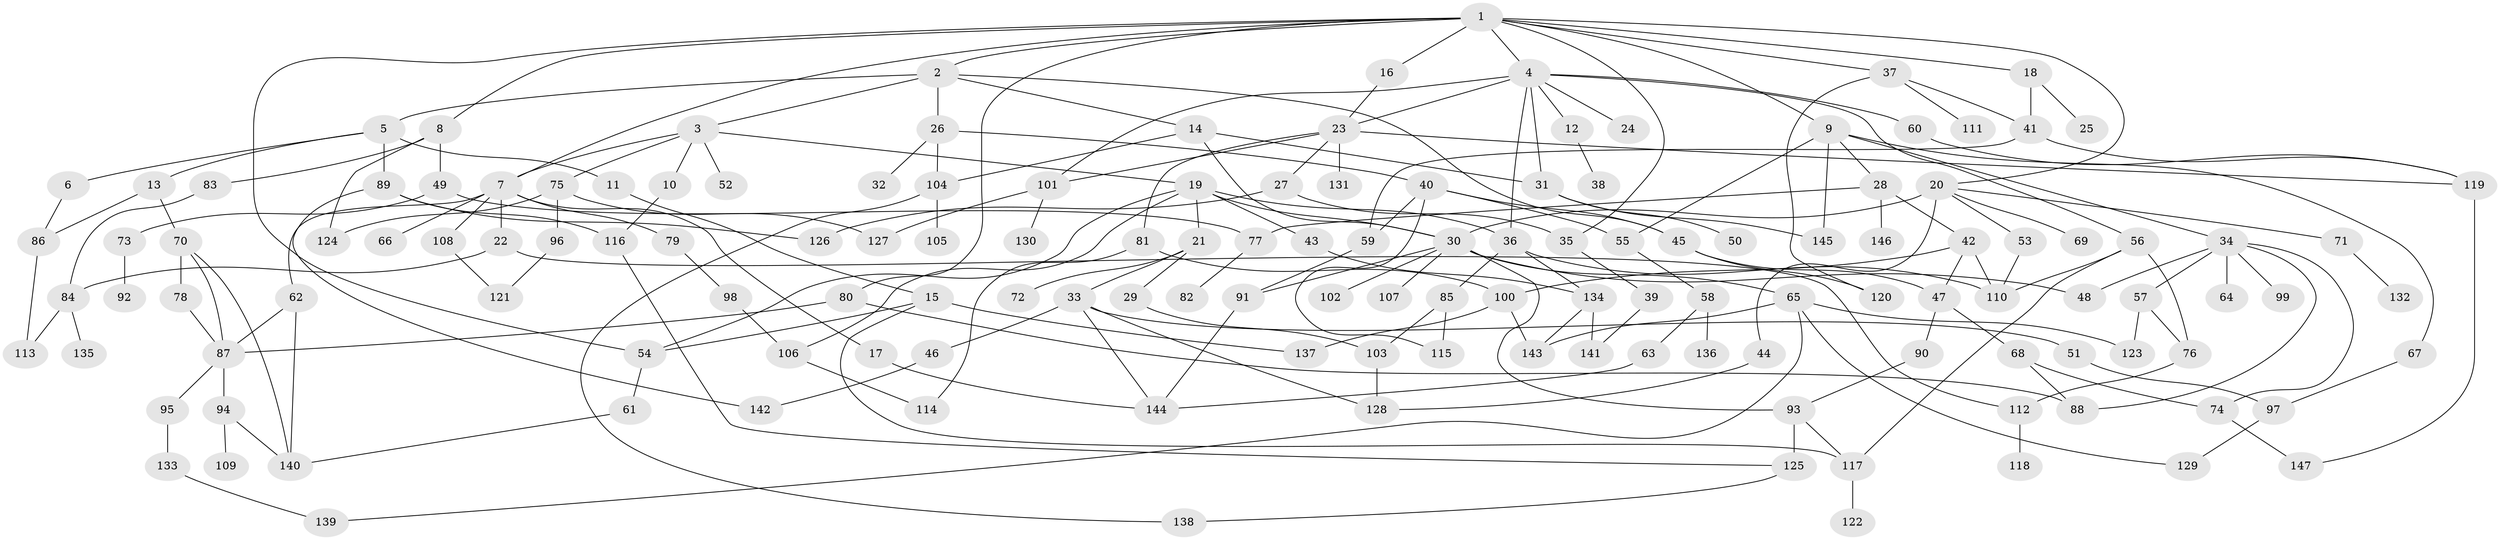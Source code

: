 // coarse degree distribution, {13: 0.00980392156862745, 7: 0.049019607843137254, 6: 0.08823529411764706, 10: 0.00980392156862745, 3: 0.17647058823529413, 4: 0.14705882352941177, 2: 0.2549019607843137, 1: 0.21568627450980393, 9: 0.0196078431372549, 5: 0.0196078431372549, 8: 0.00980392156862745}
// Generated by graph-tools (version 1.1) at 2025/51/02/27/25 19:51:40]
// undirected, 147 vertices, 217 edges
graph export_dot {
graph [start="1"]
  node [color=gray90,style=filled];
  1;
  2;
  3;
  4;
  5;
  6;
  7;
  8;
  9;
  10;
  11;
  12;
  13;
  14;
  15;
  16;
  17;
  18;
  19;
  20;
  21;
  22;
  23;
  24;
  25;
  26;
  27;
  28;
  29;
  30;
  31;
  32;
  33;
  34;
  35;
  36;
  37;
  38;
  39;
  40;
  41;
  42;
  43;
  44;
  45;
  46;
  47;
  48;
  49;
  50;
  51;
  52;
  53;
  54;
  55;
  56;
  57;
  58;
  59;
  60;
  61;
  62;
  63;
  64;
  65;
  66;
  67;
  68;
  69;
  70;
  71;
  72;
  73;
  74;
  75;
  76;
  77;
  78;
  79;
  80;
  81;
  82;
  83;
  84;
  85;
  86;
  87;
  88;
  89;
  90;
  91;
  92;
  93;
  94;
  95;
  96;
  97;
  98;
  99;
  100;
  101;
  102;
  103;
  104;
  105;
  106;
  107;
  108;
  109;
  110;
  111;
  112;
  113;
  114;
  115;
  116;
  117;
  118;
  119;
  120;
  121;
  122;
  123;
  124;
  125;
  126;
  127;
  128;
  129;
  130;
  131;
  132;
  133;
  134;
  135;
  136;
  137;
  138;
  139;
  140;
  141;
  142;
  143;
  144;
  145;
  146;
  147;
  1 -- 2;
  1 -- 4;
  1 -- 7;
  1 -- 8;
  1 -- 9;
  1 -- 16;
  1 -- 18;
  1 -- 20;
  1 -- 35;
  1 -- 37;
  1 -- 80;
  1 -- 54;
  2 -- 3;
  2 -- 5;
  2 -- 14;
  2 -- 26;
  2 -- 45;
  3 -- 10;
  3 -- 19;
  3 -- 52;
  3 -- 75;
  3 -- 7;
  4 -- 12;
  4 -- 23;
  4 -- 24;
  4 -- 31;
  4 -- 36;
  4 -- 56;
  4 -- 60;
  4 -- 101;
  5 -- 6;
  5 -- 11;
  5 -- 13;
  5 -- 89;
  6 -- 86;
  7 -- 17;
  7 -- 22;
  7 -- 62;
  7 -- 66;
  7 -- 79;
  7 -- 108;
  8 -- 49;
  8 -- 83;
  8 -- 124;
  9 -- 28;
  9 -- 34;
  9 -- 67;
  9 -- 145;
  9 -- 55;
  10 -- 116;
  11 -- 15;
  12 -- 38;
  13 -- 70;
  13 -- 86;
  14 -- 104;
  14 -- 30;
  14 -- 31;
  15 -- 137;
  15 -- 117;
  15 -- 54;
  16 -- 23;
  17 -- 144;
  18 -- 25;
  18 -- 41;
  19 -- 21;
  19 -- 30;
  19 -- 43;
  19 -- 54;
  19 -- 36;
  19 -- 106;
  20 -- 44;
  20 -- 53;
  20 -- 69;
  20 -- 71;
  20 -- 30;
  21 -- 29;
  21 -- 33;
  21 -- 72;
  22 -- 112;
  22 -- 84;
  23 -- 27;
  23 -- 81;
  23 -- 131;
  23 -- 101;
  23 -- 119;
  26 -- 32;
  26 -- 40;
  26 -- 104;
  27 -- 126;
  27 -- 35;
  28 -- 42;
  28 -- 146;
  28 -- 77;
  29 -- 103;
  30 -- 48;
  30 -- 65;
  30 -- 91;
  30 -- 93;
  30 -- 102;
  30 -- 107;
  31 -- 50;
  31 -- 145;
  33 -- 46;
  33 -- 51;
  33 -- 144;
  33 -- 128;
  34 -- 57;
  34 -- 64;
  34 -- 74;
  34 -- 88;
  34 -- 99;
  34 -- 48;
  35 -- 39;
  36 -- 85;
  36 -- 134;
  36 -- 110;
  37 -- 41;
  37 -- 111;
  37 -- 120;
  39 -- 141;
  40 -- 55;
  40 -- 59;
  40 -- 115;
  40 -- 45;
  41 -- 119;
  41 -- 59;
  42 -- 100;
  42 -- 110;
  42 -- 47;
  43 -- 134;
  44 -- 128;
  45 -- 47;
  45 -- 120;
  46 -- 142;
  47 -- 68;
  47 -- 90;
  49 -- 73;
  49 -- 77;
  51 -- 97;
  53 -- 110;
  54 -- 61;
  55 -- 58;
  56 -- 76;
  56 -- 110;
  56 -- 117;
  57 -- 123;
  57 -- 76;
  58 -- 63;
  58 -- 136;
  59 -- 91;
  60 -- 119;
  61 -- 140;
  62 -- 87;
  62 -- 140;
  63 -- 144;
  65 -- 129;
  65 -- 123;
  65 -- 143;
  65 -- 139;
  67 -- 97;
  68 -- 88;
  68 -- 74;
  70 -- 78;
  70 -- 140;
  70 -- 87;
  71 -- 132;
  73 -- 92;
  74 -- 147;
  75 -- 96;
  75 -- 124;
  75 -- 127;
  76 -- 112;
  77 -- 82;
  78 -- 87;
  79 -- 98;
  80 -- 87;
  80 -- 88;
  81 -- 114;
  81 -- 100;
  83 -- 84;
  84 -- 113;
  84 -- 135;
  85 -- 103;
  85 -- 115;
  86 -- 113;
  87 -- 94;
  87 -- 95;
  89 -- 116;
  89 -- 126;
  89 -- 142;
  90 -- 93;
  91 -- 144;
  93 -- 117;
  93 -- 125;
  94 -- 109;
  94 -- 140;
  95 -- 133;
  96 -- 121;
  97 -- 129;
  98 -- 106;
  100 -- 143;
  100 -- 137;
  101 -- 130;
  101 -- 127;
  103 -- 128;
  104 -- 105;
  104 -- 138;
  106 -- 114;
  108 -- 121;
  112 -- 118;
  116 -- 125;
  117 -- 122;
  119 -- 147;
  125 -- 138;
  133 -- 139;
  134 -- 143;
  134 -- 141;
}
